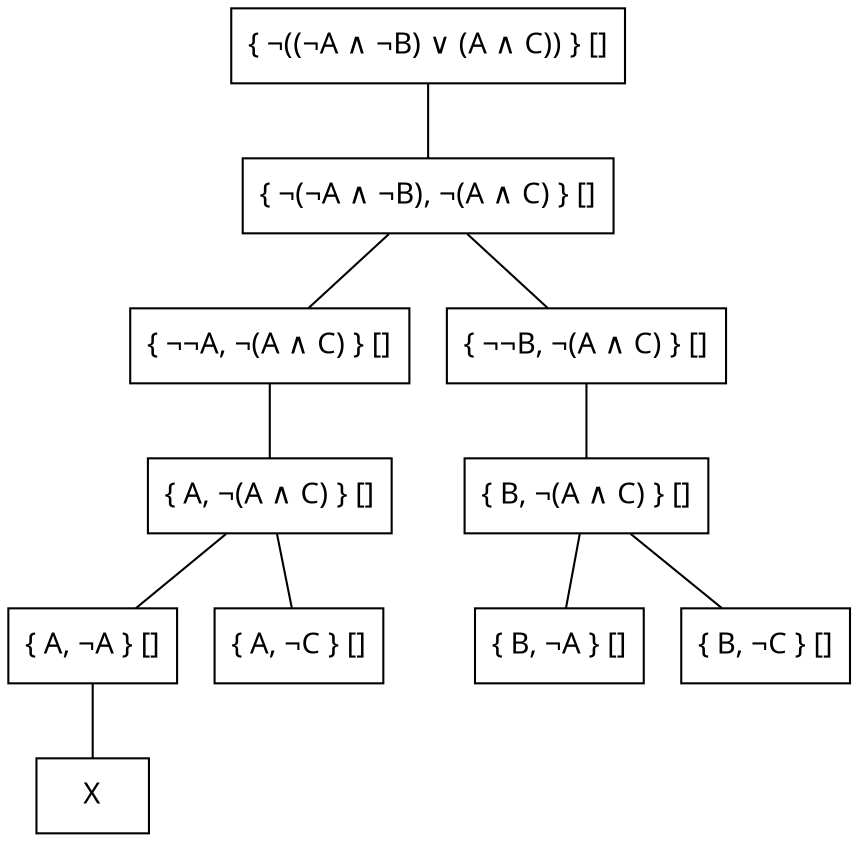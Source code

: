 graph logic { 
node [ shape=box, fontname = "Sans serif" ] 
node1 [ label = "{ ¬((¬A ∧ ¬B) ∨ (A ∧ C)) } []" ]
node2 [ label = "{ ¬(¬A ∧ ¬B), ¬(A ∧ C) } []" ]
node1 -- node2
node3 [ label = "{ ¬¬A, ¬(A ∧ C) } []" ]
node2 -- node3
node4 [ label = "{ A, ¬(A ∧ C) } []" ]
node3 -- node4
node5 [ label = "{ A, ¬A } []" ]
node4 -- node5
node6 [ label = "X" ]
node5 -- node6
node7 [ label = "{ A, ¬C } []" ]
node4 -- node7
node8 [ label = "{ ¬¬B, ¬(A ∧ C) } []" ]
node2 -- node8
node9 [ label = "{ B, ¬(A ∧ C) } []" ]
node8 -- node9
node10 [ label = "{ B, ¬A } []" ]
node9 -- node10
node11 [ label = "{ B, ¬C } []" ]
node9 -- node11
}